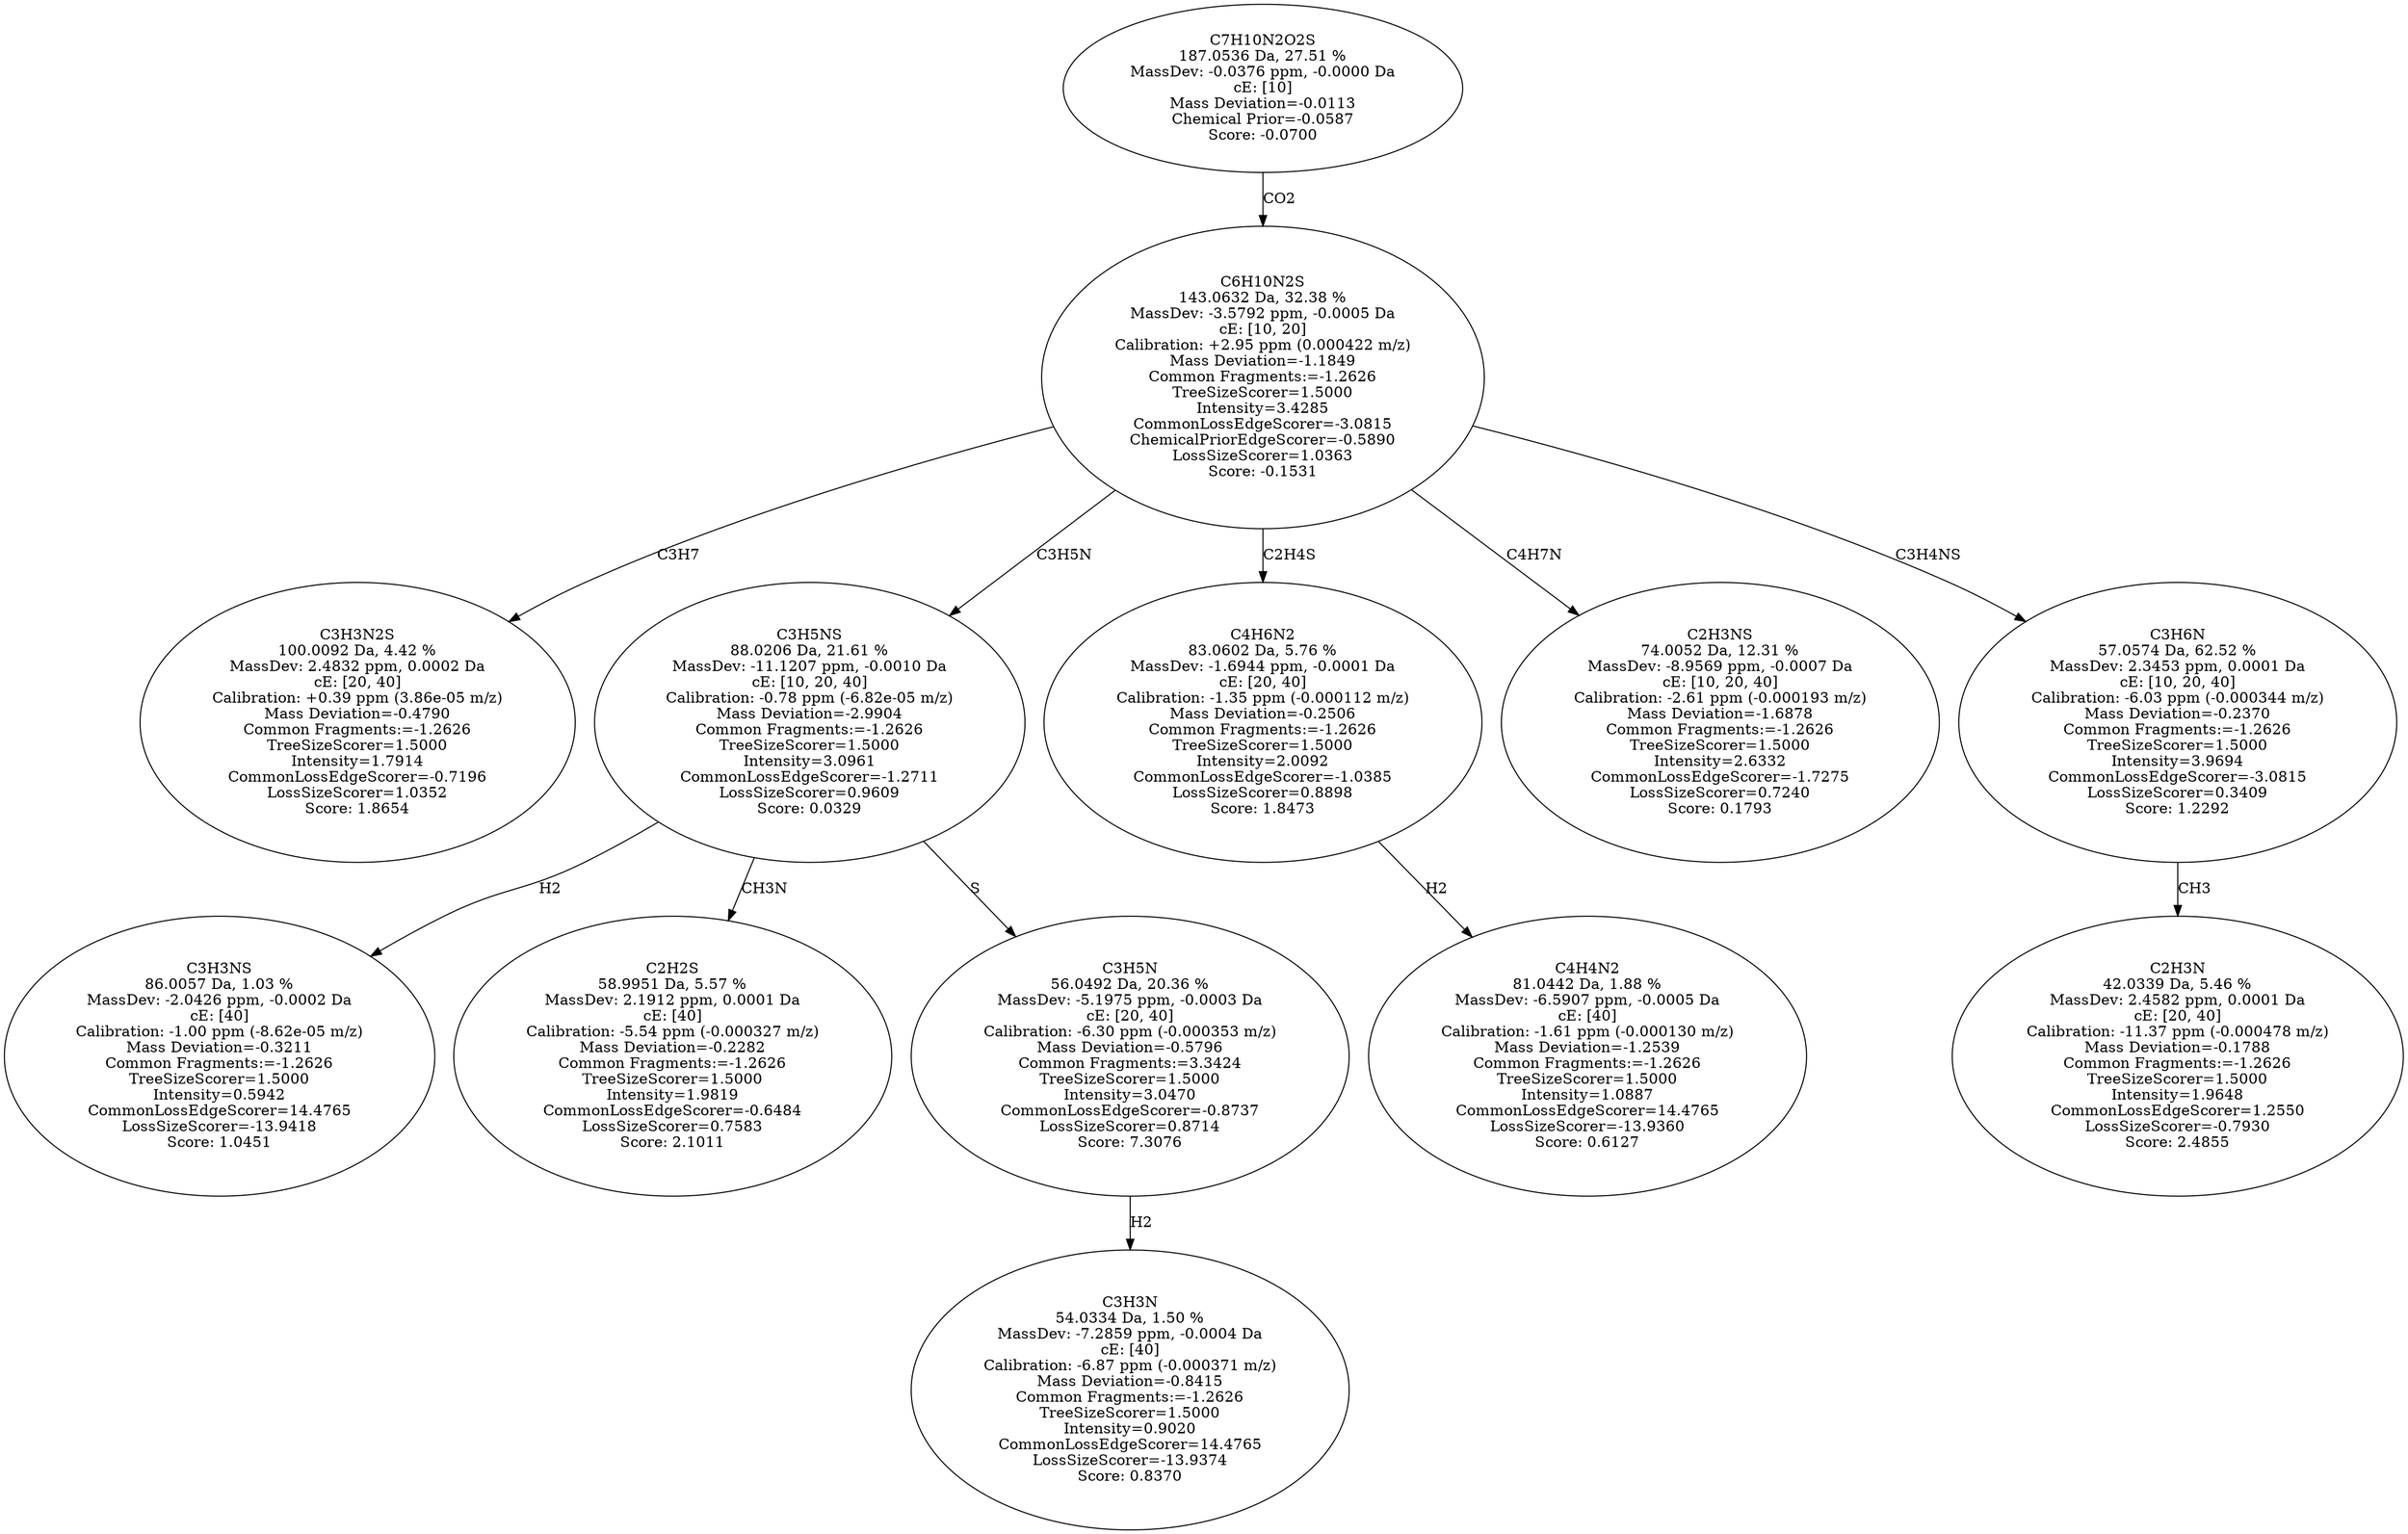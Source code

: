 strict digraph {
v1 [label="C3H3N2S\n100.0092 Da, 4.42 %\nMassDev: 2.4832 ppm, 0.0002 Da\ncE: [20, 40]\nCalibration: +0.39 ppm (3.86e-05 m/z)\nMass Deviation=-0.4790\nCommon Fragments:=-1.2626\nTreeSizeScorer=1.5000\nIntensity=1.7914\nCommonLossEdgeScorer=-0.7196\nLossSizeScorer=1.0352\nScore: 1.8654"];
v2 [label="C3H3NS\n86.0057 Da, 1.03 %\nMassDev: -2.0426 ppm, -0.0002 Da\ncE: [40]\nCalibration: -1.00 ppm (-8.62e-05 m/z)\nMass Deviation=-0.3211\nCommon Fragments:=-1.2626\nTreeSizeScorer=1.5000\nIntensity=0.5942\nCommonLossEdgeScorer=14.4765\nLossSizeScorer=-13.9418\nScore: 1.0451"];
v3 [label="C2H2S\n58.9951 Da, 5.57 %\nMassDev: 2.1912 ppm, 0.0001 Da\ncE: [40]\nCalibration: -5.54 ppm (-0.000327 m/z)\nMass Deviation=-0.2282\nCommon Fragments:=-1.2626\nTreeSizeScorer=1.5000\nIntensity=1.9819\nCommonLossEdgeScorer=-0.6484\nLossSizeScorer=0.7583\nScore: 2.1011"];
v4 [label="C3H3N\n54.0334 Da, 1.50 %\nMassDev: -7.2859 ppm, -0.0004 Da\ncE: [40]\nCalibration: -6.87 ppm (-0.000371 m/z)\nMass Deviation=-0.8415\nCommon Fragments:=-1.2626\nTreeSizeScorer=1.5000\nIntensity=0.9020\nCommonLossEdgeScorer=14.4765\nLossSizeScorer=-13.9374\nScore: 0.8370"];
v5 [label="C3H5N\n56.0492 Da, 20.36 %\nMassDev: -5.1975 ppm, -0.0003 Da\ncE: [20, 40]\nCalibration: -6.30 ppm (-0.000353 m/z)\nMass Deviation=-0.5796\nCommon Fragments:=3.3424\nTreeSizeScorer=1.5000\nIntensity=3.0470\nCommonLossEdgeScorer=-0.8737\nLossSizeScorer=0.8714\nScore: 7.3076"];
v6 [label="C3H5NS\n88.0206 Da, 21.61 %\nMassDev: -11.1207 ppm, -0.0010 Da\ncE: [10, 20, 40]\nCalibration: -0.78 ppm (-6.82e-05 m/z)\nMass Deviation=-2.9904\nCommon Fragments:=-1.2626\nTreeSizeScorer=1.5000\nIntensity=3.0961\nCommonLossEdgeScorer=-1.2711\nLossSizeScorer=0.9609\nScore: 0.0329"];
v7 [label="C4H4N2\n81.0442 Da, 1.88 %\nMassDev: -6.5907 ppm, -0.0005 Da\ncE: [40]\nCalibration: -1.61 ppm (-0.000130 m/z)\nMass Deviation=-1.2539\nCommon Fragments:=-1.2626\nTreeSizeScorer=1.5000\nIntensity=1.0887\nCommonLossEdgeScorer=14.4765\nLossSizeScorer=-13.9360\nScore: 0.6127"];
v8 [label="C4H6N2\n83.0602 Da, 5.76 %\nMassDev: -1.6944 ppm, -0.0001 Da\ncE: [20, 40]\nCalibration: -1.35 ppm (-0.000112 m/z)\nMass Deviation=-0.2506\nCommon Fragments:=-1.2626\nTreeSizeScorer=1.5000\nIntensity=2.0092\nCommonLossEdgeScorer=-1.0385\nLossSizeScorer=0.8898\nScore: 1.8473"];
v9 [label="C2H3NS\n74.0052 Da, 12.31 %\nMassDev: -8.9569 ppm, -0.0007 Da\ncE: [10, 20, 40]\nCalibration: -2.61 ppm (-0.000193 m/z)\nMass Deviation=-1.6878\nCommon Fragments:=-1.2626\nTreeSizeScorer=1.5000\nIntensity=2.6332\nCommonLossEdgeScorer=-1.7275\nLossSizeScorer=0.7240\nScore: 0.1793"];
v10 [label="C2H3N\n42.0339 Da, 5.46 %\nMassDev: 2.4582 ppm, 0.0001 Da\ncE: [20, 40]\nCalibration: -11.37 ppm (-0.000478 m/z)\nMass Deviation=-0.1788\nCommon Fragments:=-1.2626\nTreeSizeScorer=1.5000\nIntensity=1.9648\nCommonLossEdgeScorer=1.2550\nLossSizeScorer=-0.7930\nScore: 2.4855"];
v11 [label="C3H6N\n57.0574 Da, 62.52 %\nMassDev: 2.3453 ppm, 0.0001 Da\ncE: [10, 20, 40]\nCalibration: -6.03 ppm (-0.000344 m/z)\nMass Deviation=-0.2370\nCommon Fragments:=-1.2626\nTreeSizeScorer=1.5000\nIntensity=3.9694\nCommonLossEdgeScorer=-3.0815\nLossSizeScorer=0.3409\nScore: 1.2292"];
v12 [label="C6H10N2S\n143.0632 Da, 32.38 %\nMassDev: -3.5792 ppm, -0.0005 Da\ncE: [10, 20]\nCalibration: +2.95 ppm (0.000422 m/z)\nMass Deviation=-1.1849\nCommon Fragments:=-1.2626\nTreeSizeScorer=1.5000\nIntensity=3.4285\nCommonLossEdgeScorer=-3.0815\nChemicalPriorEdgeScorer=-0.5890\nLossSizeScorer=1.0363\nScore: -0.1531"];
v13 [label="C7H10N2O2S\n187.0536 Da, 27.51 %\nMassDev: -0.0376 ppm, -0.0000 Da\ncE: [10]\nMass Deviation=-0.0113\nChemical Prior=-0.0587\nScore: -0.0700"];
v12 -> v1 [label="C3H7"];
v6 -> v2 [label="H2"];
v6 -> v3 [label="CH3N"];
v5 -> v4 [label="H2"];
v6 -> v5 [label="S"];
v12 -> v6 [label="C3H5N"];
v8 -> v7 [label="H2"];
v12 -> v8 [label="C2H4S"];
v12 -> v9 [label="C4H7N"];
v11 -> v10 [label="CH3"];
v12 -> v11 [label="C3H4NS"];
v13 -> v12 [label="CO2"];
}